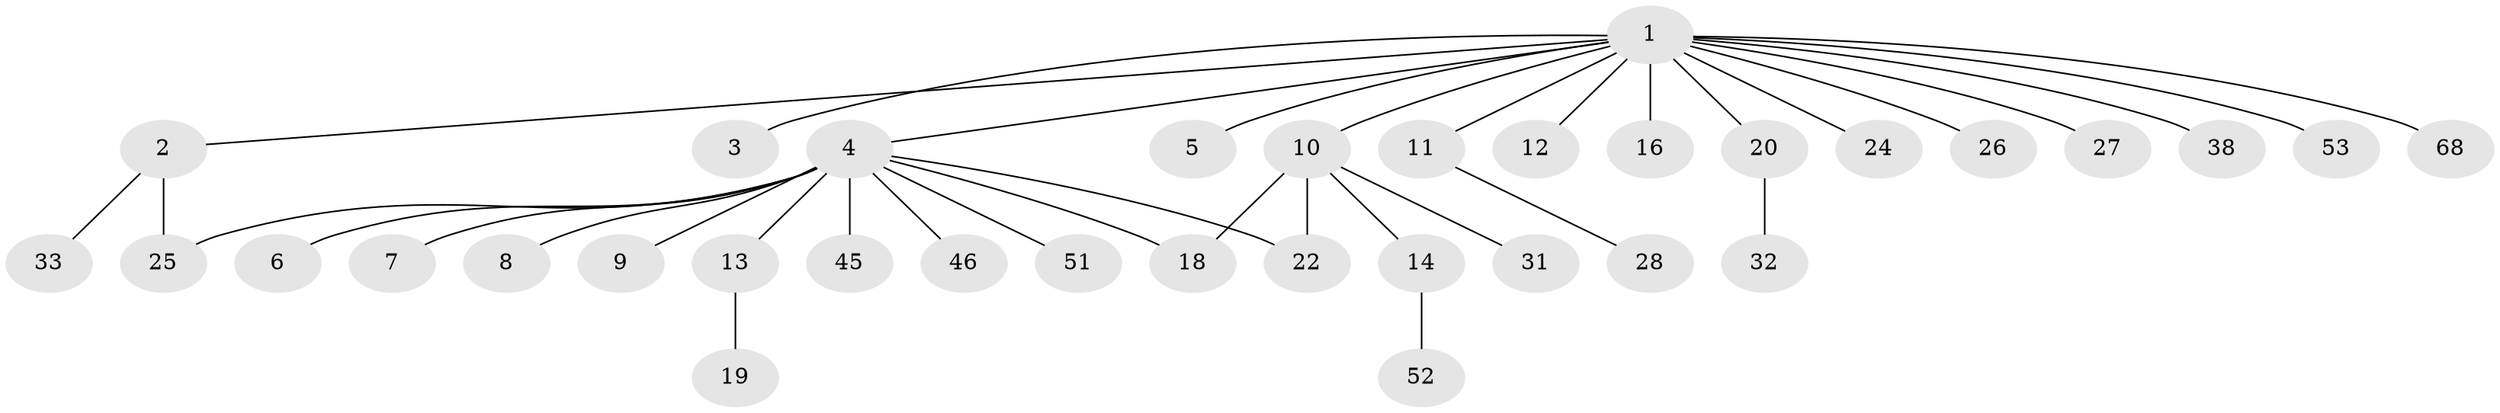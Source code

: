 // original degree distribution, {17: 0.014492753623188406, 3: 0.043478260869565216, 1: 0.6086956521739131, 12: 0.014492753623188406, 8: 0.014492753623188406, 2: 0.2463768115942029, 4: 0.028985507246376812, 9: 0.014492753623188406, 7: 0.014492753623188406}
// Generated by graph-tools (version 1.1) at 2025/14/03/09/25 04:14:42]
// undirected, 34 vertices, 36 edges
graph export_dot {
graph [start="1"]
  node [color=gray90,style=filled];
  1;
  2;
  3;
  4;
  5;
  6;
  7;
  8;
  9;
  10 [super="+56+57+44+15+21"];
  11;
  12 [super="+43"];
  13 [super="+35+64"];
  14;
  16;
  18 [super="+30+37+42+55+58+50"];
  19 [super="+48"];
  20 [super="+61"];
  22 [super="+59+23"];
  24;
  25 [super="+29"];
  26 [super="+36"];
  27;
  28 [super="+60"];
  31;
  32 [super="+63"];
  33 [super="+40"];
  38;
  45;
  46 [super="+54"];
  51;
  52;
  53;
  68;
  1 -- 2;
  1 -- 3;
  1 -- 4;
  1 -- 5;
  1 -- 10 [weight=2];
  1 -- 11;
  1 -- 12;
  1 -- 16;
  1 -- 20;
  1 -- 24;
  1 -- 26 [weight=2];
  1 -- 27;
  1 -- 38;
  1 -- 53;
  1 -- 68;
  2 -- 25;
  2 -- 33;
  4 -- 6;
  4 -- 7;
  4 -- 8;
  4 -- 9;
  4 -- 13;
  4 -- 22;
  4 -- 45;
  4 -- 46;
  4 -- 51;
  4 -- 18;
  4 -- 25;
  10 -- 14;
  10 -- 31;
  10 -- 18;
  10 -- 22;
  11 -- 28;
  13 -- 19;
  14 -- 52;
  20 -- 32;
}
